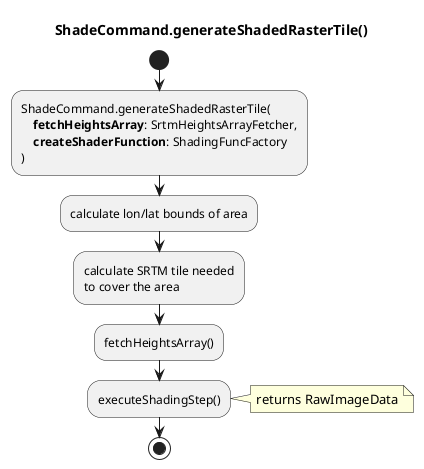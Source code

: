 ﻿@startuml
title ShadeCommand.generateShadedRasterTile()

start
:ShadeCommand.generateShadedRasterTile(
    **fetchHeightsArray**: SrtmHeightsArrayFetcher,
    **createShaderFunction**: ShadingFuncFactory
);

:calculate lon/lat bounds of area;
:calculate SRTM tile needed\nto cover the area;
:fetchHeightsArray();
:executeShadingStep();
note right: returns RawImageData
stop
@enduml
